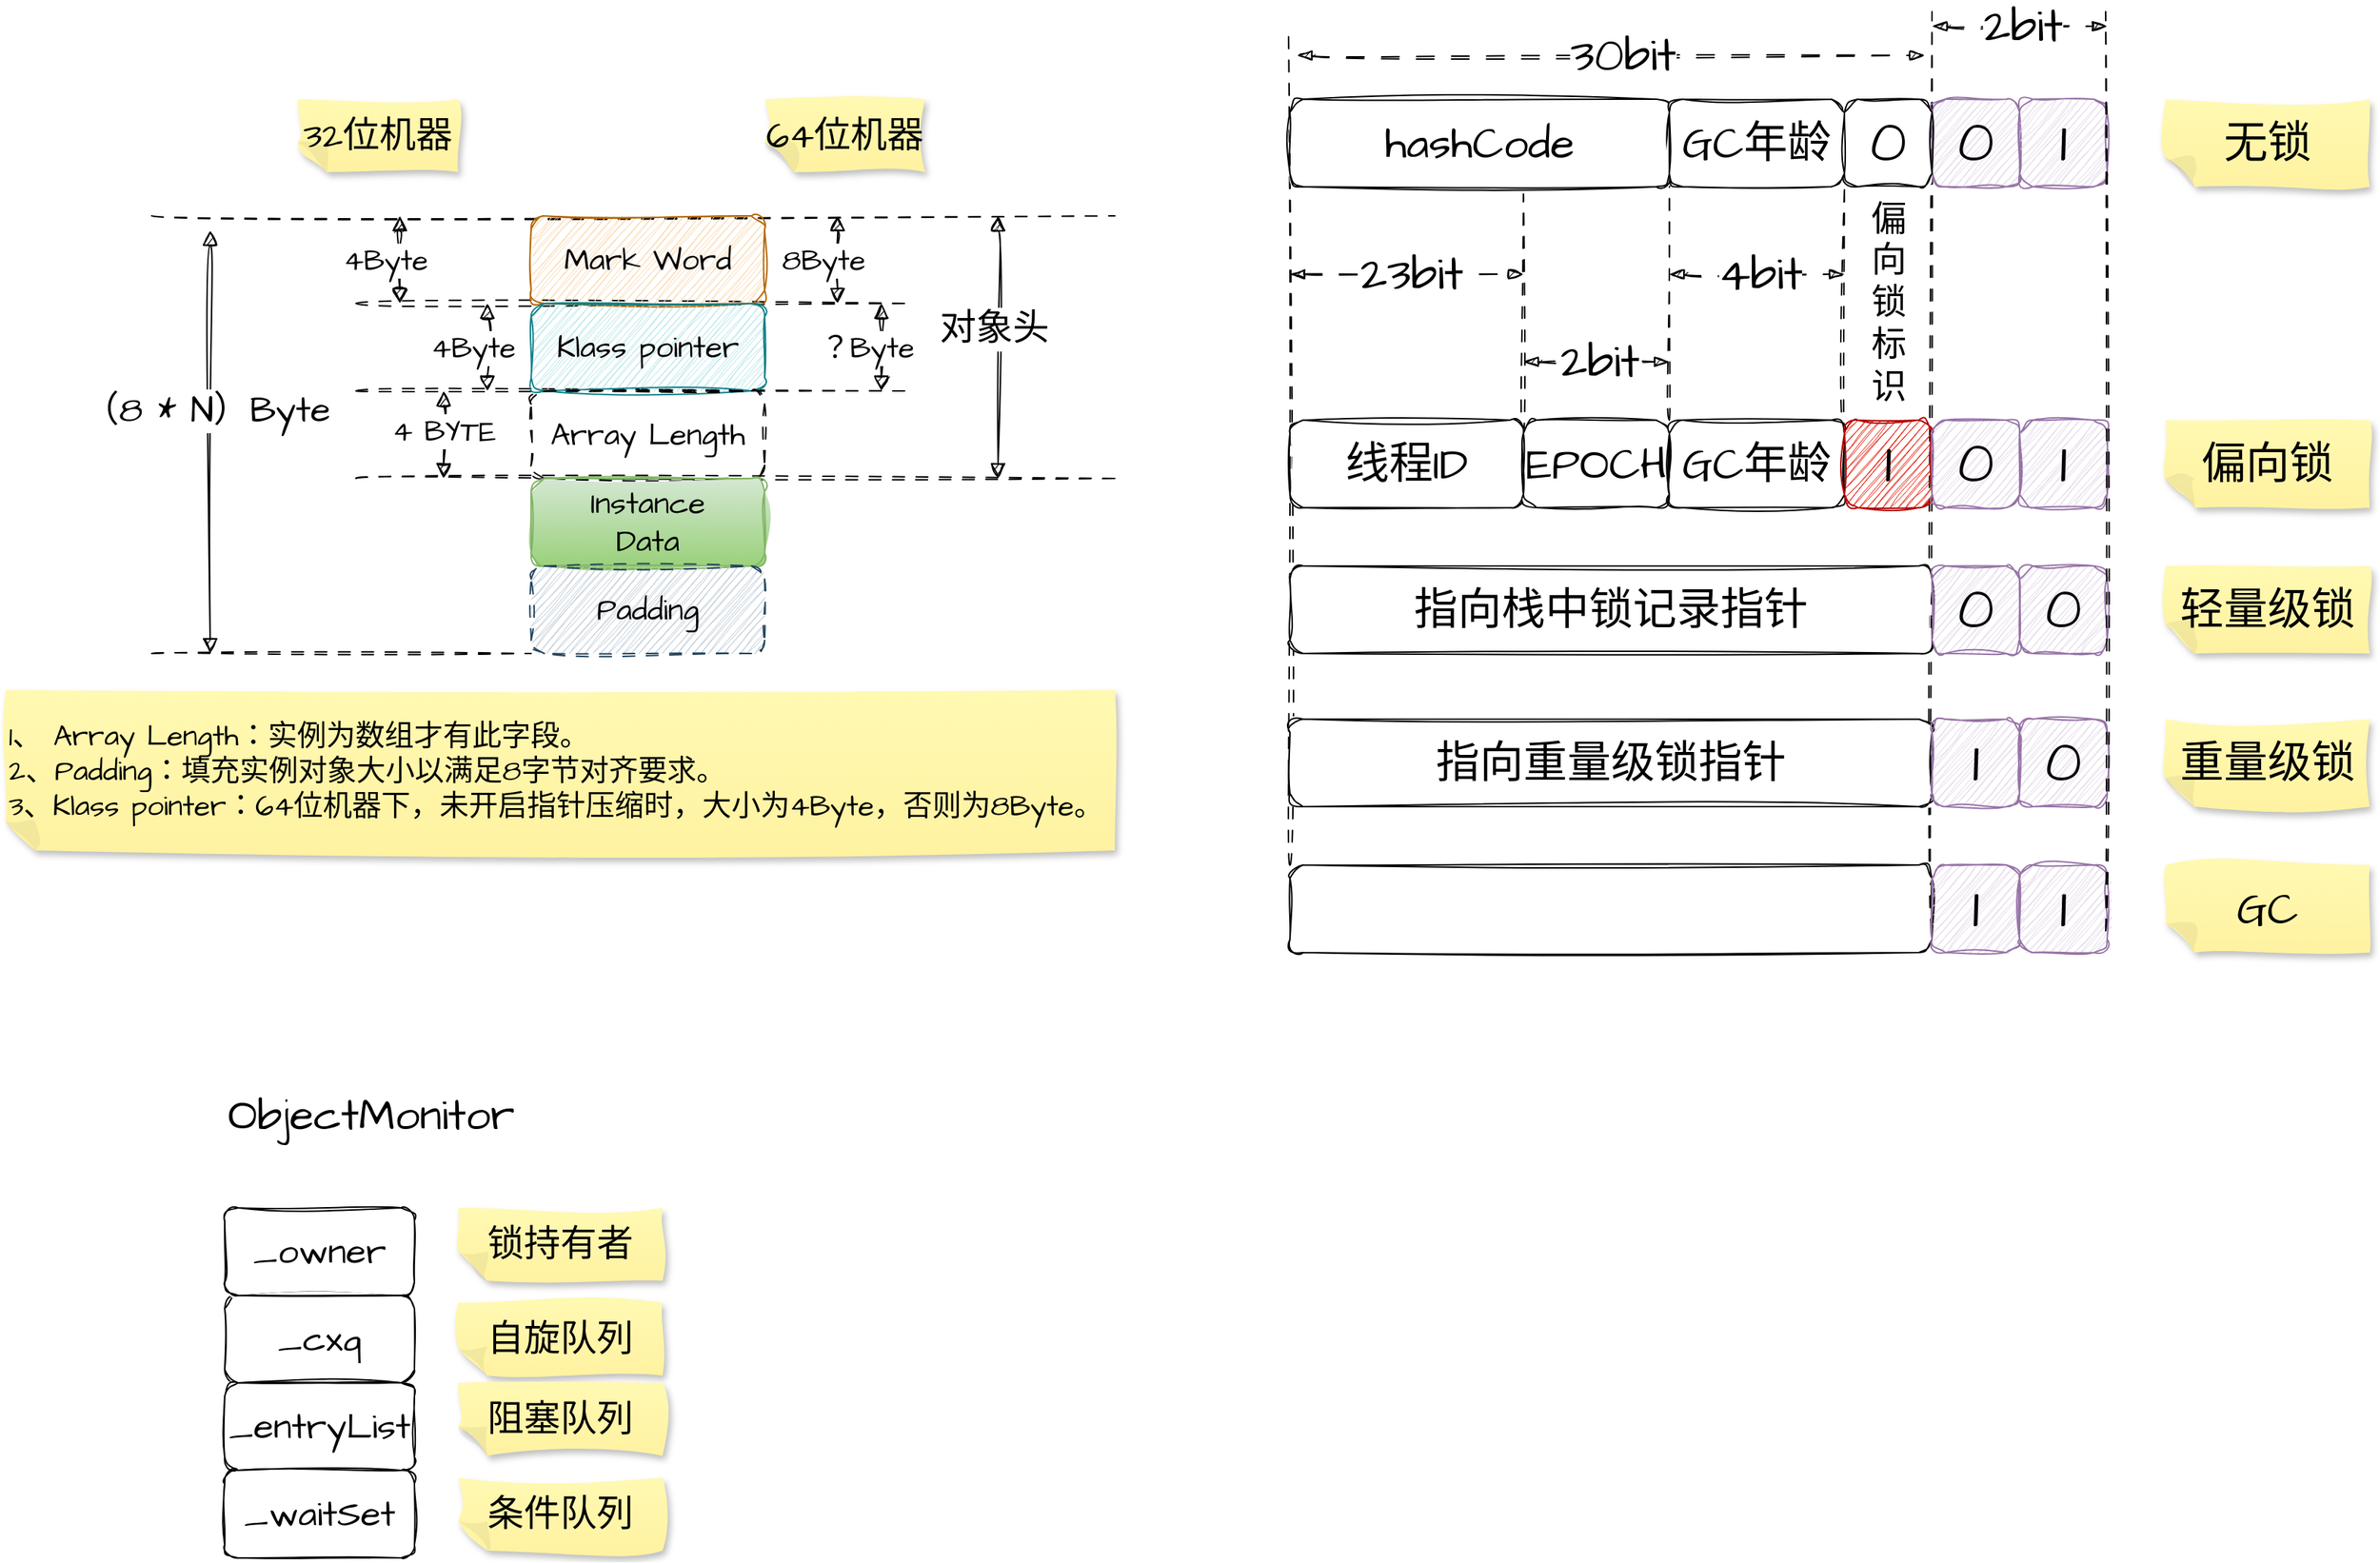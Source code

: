 <mxfile version="27.0.1" pages="2">
  <diagram id="DWRk5Ioig9nhmBMhW3VK" name="synchronized">
    <mxGraphModel dx="2586" dy="648" grid="1" gridSize="10" guides="1" tooltips="1" connect="1" arrows="1" fold="1" page="1" pageScale="1" pageWidth="827" pageHeight="1169" math="0" shadow="0">
      <root>
        <mxCell id="0" />
        <mxCell id="1" parent="0" />
        <mxCell id="L-Hcd75Az6-klwuQlHuB-6" value="" style="group" vertex="1" connectable="0" parent="1">
          <mxGeometry x="39" y="20" width="741" height="645" as="geometry" />
        </mxCell>
        <mxCell id="I6-CAUU2AUyVwgzxPKkg-29" value="" style="edgeStyle=none;orthogonalLoop=1;jettySize=auto;html=1;rounded=0;sketch=1;hachureGap=4;jiggle=2;curveFitting=1;fontFamily=Architects Daughter;fontSource=https%3A%2F%2Ffonts.googleapis.com%2Fcss%3Ffamily%3DArchitects%2BDaughter;fontSize=12;startSize=8;endSize=8;curved=1;endArrow=none;startFill=0;dashed=1;dashPattern=8 8;exitX=1;exitY=0;exitDx=0;exitDy=0;" edge="1" parent="L-Hcd75Az6-klwuQlHuB-6" source="I6-CAUU2AUyVwgzxPKkg-8">
          <mxGeometry width="120" relative="1" as="geometry">
            <mxPoint x="261" y="260" as="sourcePoint" />
            <mxPoint x="261" y="110" as="targetPoint" />
            <Array as="points" />
          </mxGeometry>
        </mxCell>
        <mxCell id="I6-CAUU2AUyVwgzxPKkg-30" value="" style="edgeStyle=none;orthogonalLoop=1;jettySize=auto;html=1;rounded=0;sketch=1;hachureGap=4;jiggle=2;curveFitting=1;fontFamily=Architects Daughter;fontSource=https%3A%2F%2Ffonts.googleapis.com%2Fcss%3Ffamily%3DArchitects%2BDaughter;fontSize=12;startSize=8;endSize=8;curved=1;endArrow=none;startFill=0;dashed=1;dashPattern=8 8;exitX=0;exitY=0;exitDx=0;exitDy=0;" edge="1" parent="L-Hcd75Az6-klwuQlHuB-6" source="I6-CAUU2AUyVwgzxPKkg-54">
          <mxGeometry width="120" relative="1" as="geometry">
            <mxPoint y="680" as="sourcePoint" />
            <mxPoint y="10" as="targetPoint" />
            <Array as="points" />
          </mxGeometry>
        </mxCell>
        <mxCell id="I6-CAUU2AUyVwgzxPKkg-31" value="" style="edgeStyle=none;orthogonalLoop=1;jettySize=auto;html=1;rounded=0;sketch=1;hachureGap=4;jiggle=2;curveFitting=1;fontFamily=Architects Daughter;fontSource=https%3A%2F%2Ffonts.googleapis.com%2Fcss%3Ffamily%3DArchitects%2BDaughter;fontSize=12;startSize=8;endSize=8;curved=1;endArrow=none;startFill=0;dashed=1;dashPattern=8 8;exitX=1;exitY=0;exitDx=0;exitDy=0;" edge="1" parent="L-Hcd75Az6-klwuQlHuB-6">
          <mxGeometry width="120" relative="1" as="geometry">
            <mxPoint x="161" y="290" as="sourcePoint" />
            <mxPoint x="161" y="120" as="targetPoint" />
            <Array as="points" />
          </mxGeometry>
        </mxCell>
        <mxCell id="I6-CAUU2AUyVwgzxPKkg-32" value="" style="edgeStyle=none;orthogonalLoop=1;jettySize=auto;html=1;rounded=0;sketch=1;hachureGap=4;jiggle=2;curveFitting=1;fontFamily=Architects Daughter;fontSource=https%3A%2F%2Ffonts.googleapis.com%2Fcss%3Ffamily%3DArchitects%2BDaughter;fontSize=12;startSize=8;endSize=8;curved=1;endArrow=none;startFill=0;dashed=1;dashPattern=8 8;exitX=1;exitY=0;exitDx=0;exitDy=0;" edge="1" parent="L-Hcd75Az6-klwuQlHuB-6">
          <mxGeometry width="120" relative="1" as="geometry">
            <mxPoint x="381" y="290" as="sourcePoint" />
            <mxPoint x="381" y="120" as="targetPoint" />
            <Array as="points" />
          </mxGeometry>
        </mxCell>
        <mxCell id="I6-CAUU2AUyVwgzxPKkg-33" value="" style="edgeStyle=none;orthogonalLoop=1;jettySize=auto;html=1;rounded=0;sketch=1;hachureGap=4;jiggle=2;curveFitting=1;fontFamily=Architects Daughter;fontSource=https%3A%2F%2Ffonts.googleapis.com%2Fcss%3Ffamily%3DArchitects%2BDaughter;fontSize=12;startSize=8;endSize=8;curved=1;endArrow=none;startFill=0;dashed=1;dashPattern=8 8;" edge="1" parent="L-Hcd75Az6-klwuQlHuB-6">
          <mxGeometry width="120" relative="1" as="geometry">
            <mxPoint x="441" y="630" as="sourcePoint" />
            <mxPoint x="441" as="targetPoint" />
            <Array as="points" />
          </mxGeometry>
        </mxCell>
        <mxCell id="I6-CAUU2AUyVwgzxPKkg-35" value="" style="edgeStyle=none;orthogonalLoop=1;jettySize=auto;html=1;rounded=0;sketch=1;hachureGap=4;jiggle=2;curveFitting=1;fontFamily=Architects Daughter;fontSource=https%3A%2F%2Ffonts.googleapis.com%2Fcss%3Ffamily%3DArchitects%2BDaughter;fontSize=12;startSize=8;endSize=8;curved=1;startArrow=blockThin;startFill=1;endArrow=blockThin;endFill=1;dashed=1;dashPattern=12 12;" edge="1" parent="L-Hcd75Az6-klwuQlHuB-6">
          <mxGeometry width="120" relative="1" as="geometry">
            <mxPoint x="1" y="180" as="sourcePoint" />
            <mxPoint x="161" y="180" as="targetPoint" />
            <Array as="points" />
          </mxGeometry>
        </mxCell>
        <mxCell id="I6-CAUU2AUyVwgzxPKkg-37" value="&lt;font style=&quot;font-size: 32px;&quot;&gt;23bit&lt;/font&gt;" style="edgeLabel;html=1;align=center;verticalAlign=middle;resizable=0;points=[];fontSize=12;sketch=1;hachureGap=4;jiggle=2;curveFitting=1;fontFamily=Architects Daughter;fontSource=https%3A%2F%2Ffonts.googleapis.com%2Fcss%3Ffamily%3DArchitects%2BDaughter;container=0;" vertex="1" connectable="0" parent="I6-CAUU2AUyVwgzxPKkg-35">
          <mxGeometry x="0.037" y="-1" relative="1" as="geometry">
            <mxPoint as="offset" />
          </mxGeometry>
        </mxCell>
        <mxCell id="I6-CAUU2AUyVwgzxPKkg-38" value="" style="edgeStyle=none;orthogonalLoop=1;jettySize=auto;html=1;rounded=0;sketch=1;hachureGap=4;jiggle=2;curveFitting=1;fontFamily=Architects Daughter;fontSource=https%3A%2F%2Ffonts.googleapis.com%2Fcss%3Ffamily%3DArchitects%2BDaughter;fontSize=12;startSize=8;endSize=8;curved=1;startArrow=blockThin;startFill=1;endArrow=blockThin;endFill=1;dashed=1;dashPattern=12 12;" edge="1" parent="L-Hcd75Az6-klwuQlHuB-6">
          <mxGeometry width="120" relative="1" as="geometry">
            <mxPoint x="261" y="180" as="sourcePoint" />
            <mxPoint x="381" y="180" as="targetPoint" />
            <Array as="points" />
          </mxGeometry>
        </mxCell>
        <mxCell id="I6-CAUU2AUyVwgzxPKkg-39" value="&lt;font style=&quot;font-size: 32px;&quot;&gt;4bit&lt;/font&gt;" style="edgeLabel;html=1;align=center;verticalAlign=middle;resizable=0;points=[];fontSize=12;sketch=1;hachureGap=4;jiggle=2;curveFitting=1;fontFamily=Architects Daughter;fontSource=https%3A%2F%2Ffonts.googleapis.com%2Fcss%3Ffamily%3DArchitects%2BDaughter;container=0;" vertex="1" connectable="0" parent="I6-CAUU2AUyVwgzxPKkg-38">
          <mxGeometry x="0.037" y="-1" relative="1" as="geometry">
            <mxPoint as="offset" />
          </mxGeometry>
        </mxCell>
        <mxCell id="I6-CAUU2AUyVwgzxPKkg-40" value="" style="edgeStyle=none;orthogonalLoop=1;jettySize=auto;html=1;rounded=0;sketch=1;hachureGap=4;jiggle=2;curveFitting=1;fontFamily=Architects Daughter;fontSource=https%3A%2F%2Ffonts.googleapis.com%2Fcss%3Ffamily%3DArchitects%2BDaughter;fontSize=12;startSize=8;endSize=8;curved=1;startArrow=blockThin;startFill=1;endArrow=blockThin;endFill=1;dashed=1;dashPattern=12 12;" edge="1" parent="L-Hcd75Az6-klwuQlHuB-6">
          <mxGeometry width="120" relative="1" as="geometry">
            <mxPoint x="161" y="240" as="sourcePoint" />
            <mxPoint x="261" y="240" as="targetPoint" />
            <Array as="points" />
          </mxGeometry>
        </mxCell>
        <mxCell id="I6-CAUU2AUyVwgzxPKkg-41" value="&lt;font style=&quot;font-size: 32px;&quot;&gt;2bit&lt;/font&gt;" style="edgeLabel;html=1;align=center;verticalAlign=middle;resizable=0;points=[];fontSize=12;sketch=1;hachureGap=4;jiggle=2;curveFitting=1;fontFamily=Architects Daughter;fontSource=https%3A%2F%2Ffonts.googleapis.com%2Fcss%3Ffamily%3DArchitects%2BDaughter;container=0;" vertex="1" connectable="0" parent="I6-CAUU2AUyVwgzxPKkg-40">
          <mxGeometry x="0.037" y="-1" relative="1" as="geometry">
            <mxPoint as="offset" />
          </mxGeometry>
        </mxCell>
        <mxCell id="I6-CAUU2AUyVwgzxPKkg-42" value="偏&lt;div&gt;向&lt;/div&gt;&lt;div&gt;锁&lt;/div&gt;&lt;div&gt;标&lt;/div&gt;&lt;div&gt;识&lt;/div&gt;" style="text;html=1;align=center;verticalAlign=middle;resizable=0;points=[];autosize=1;strokeColor=none;fillColor=none;fontSize=24;fontFamily=Architects Daughter;fontSource=https%3A%2F%2Ffonts.googleapis.com%2Fcss%3Ffamily%3DArchitects%2BDaughter;container=0;" vertex="1" parent="L-Hcd75Az6-klwuQlHuB-6">
          <mxGeometry x="386" y="120" width="50" height="160" as="geometry" />
        </mxCell>
        <mxCell id="I6-CAUU2AUyVwgzxPKkg-43" value="" style="edgeStyle=none;orthogonalLoop=1;jettySize=auto;html=1;rounded=0;sketch=1;hachureGap=4;jiggle=2;curveFitting=1;fontFamily=Architects Daughter;fontSource=https%3A%2F%2Ffonts.googleapis.com%2Fcss%3Ffamily%3DArchitects%2BDaughter;fontSize=12;startSize=8;endSize=8;curved=1;startArrow=blockThin;startFill=1;endArrow=blockThin;endFill=1;dashed=1;dashPattern=12 12;" edge="1" parent="L-Hcd75Az6-klwuQlHuB-6">
          <mxGeometry width="120" relative="1" as="geometry">
            <mxPoint x="6" y="30" as="sourcePoint" />
            <mxPoint x="436" y="30" as="targetPoint" />
            <Array as="points" />
          </mxGeometry>
        </mxCell>
        <mxCell id="I6-CAUU2AUyVwgzxPKkg-44" value="&lt;font style=&quot;font-size: 32px;&quot;&gt;30bit&lt;/font&gt;" style="edgeLabel;html=1;align=center;verticalAlign=middle;resizable=0;points=[];fontSize=12;sketch=1;hachureGap=4;jiggle=2;curveFitting=1;fontFamily=Architects Daughter;fontSource=https%3A%2F%2Ffonts.googleapis.com%2Fcss%3Ffamily%3DArchitects%2BDaughter;container=0;" vertex="1" connectable="0" parent="I6-CAUU2AUyVwgzxPKkg-43">
          <mxGeometry x="0.037" y="-1" relative="1" as="geometry">
            <mxPoint as="offset" />
          </mxGeometry>
        </mxCell>
        <mxCell id="I6-CAUU2AUyVwgzxPKkg-46" value="无锁" style="shape=note;whiteSpace=wrap;html=1;backgroundOutline=1;fontColor=#000000;darkOpacity=0.05;fillColor=#FFF9B2;strokeColor=none;fillStyle=solid;direction=west;gradientDirection=north;gradientColor=#FFF2A1;shadow=1;size=20;pointerEvents=1;sketch=1;hachureGap=4;jiggle=2;curveFitting=1;fontFamily=Architects Daughter;fontSource=https%3A%2F%2Ffonts.googleapis.com%2Fcss%3Ffamily%3DArchitects%2BDaughter;fontSize=30;container=0;" vertex="1" parent="L-Hcd75Az6-klwuQlHuB-6">
          <mxGeometry x="601" y="60" width="140" height="60" as="geometry" />
        </mxCell>
        <mxCell id="I6-CAUU2AUyVwgzxPKkg-47" value="偏向锁" style="shape=note;whiteSpace=wrap;html=1;backgroundOutline=1;fontColor=#000000;darkOpacity=0.05;fillColor=#FFF9B2;strokeColor=none;fillStyle=solid;direction=west;gradientDirection=north;gradientColor=#FFF2A1;shadow=1;size=20;pointerEvents=1;sketch=1;hachureGap=4;jiggle=2;curveFitting=1;fontFamily=Architects Daughter;fontSource=https%3A%2F%2Ffonts.googleapis.com%2Fcss%3Ffamily%3DArchitects%2BDaughter;fontSize=30;container=0;" vertex="1" parent="L-Hcd75Az6-klwuQlHuB-6">
          <mxGeometry x="601" y="280" width="140" height="60" as="geometry" />
        </mxCell>
        <mxCell id="I6-CAUU2AUyVwgzxPKkg-48" value="轻量级锁" style="shape=note;whiteSpace=wrap;html=1;backgroundOutline=1;fontColor=#000000;darkOpacity=0.05;fillColor=#FFF9B2;strokeColor=none;fillStyle=solid;direction=west;gradientDirection=north;gradientColor=#FFF2A1;shadow=1;size=20;pointerEvents=1;sketch=1;hachureGap=4;jiggle=2;curveFitting=1;fontFamily=Architects Daughter;fontSource=https%3A%2F%2Ffonts.googleapis.com%2Fcss%3Ffamily%3DArchitects%2BDaughter;fontSize=30;container=0;" vertex="1" parent="L-Hcd75Az6-klwuQlHuB-6">
          <mxGeometry x="601" y="380" width="140" height="60" as="geometry" />
        </mxCell>
        <mxCell id="I6-CAUU2AUyVwgzxPKkg-49" value="重量级锁" style="shape=note;whiteSpace=wrap;html=1;backgroundOutline=1;fontColor=#000000;darkOpacity=0.05;fillColor=#FFF9B2;strokeColor=none;fillStyle=solid;direction=west;gradientDirection=north;gradientColor=#FFF2A1;shadow=1;size=20;pointerEvents=1;sketch=1;hachureGap=4;jiggle=2;curveFitting=1;fontFamily=Architects Daughter;fontSource=https%3A%2F%2Ffonts.googleapis.com%2Fcss%3Ffamily%3DArchitects%2BDaughter;fontSize=30;container=0;" vertex="1" parent="L-Hcd75Az6-klwuQlHuB-6">
          <mxGeometry x="601" y="485" width="140" height="60" as="geometry" />
        </mxCell>
        <mxCell id="I6-CAUU2AUyVwgzxPKkg-55" value="GC" style="shape=note;whiteSpace=wrap;html=1;backgroundOutline=1;fontColor=#000000;darkOpacity=0.05;fillColor=#FFF9B2;strokeColor=none;fillStyle=solid;direction=west;gradientDirection=north;gradientColor=#FFF2A1;shadow=1;size=20;pointerEvents=1;sketch=1;hachureGap=4;jiggle=2;curveFitting=1;fontFamily=Architects Daughter;fontSource=https%3A%2F%2Ffonts.googleapis.com%2Fcss%3Ffamily%3DArchitects%2BDaughter;fontSize=30;container=0;" vertex="1" parent="L-Hcd75Az6-klwuQlHuB-6">
          <mxGeometry x="601" y="585" width="140" height="60" as="geometry" />
        </mxCell>
        <mxCell id="I6-CAUU2AUyVwgzxPKkg-3" value="hashCode" style="rounded=1;whiteSpace=wrap;html=1;sketch=1;hachureGap=4;jiggle=2;curveFitting=1;fontFamily=Architects Daughter;fontSource=https%3A%2F%2Ffonts.googleapis.com%2Fcss%3Ffamily%3DArchitects%2BDaughter;fontSize=30;container=0;" vertex="1" parent="L-Hcd75Az6-klwuQlHuB-6">
          <mxGeometry x="1" y="60" width="260" height="60" as="geometry" />
        </mxCell>
        <mxCell id="I6-CAUU2AUyVwgzxPKkg-5" value="GC年龄" style="rounded=1;whiteSpace=wrap;html=1;sketch=1;hachureGap=4;jiggle=2;curveFitting=1;fontFamily=Architects Daughter;fontSource=https%3A%2F%2Ffonts.googleapis.com%2Fcss%3Ffamily%3DArchitects%2BDaughter;fontSize=30;container=0;" vertex="1" parent="L-Hcd75Az6-klwuQlHuB-6">
          <mxGeometry x="261" y="60" width="120" height="60" as="geometry" />
        </mxCell>
        <mxCell id="I6-CAUU2AUyVwgzxPKkg-1" value="0" style="rounded=1;whiteSpace=wrap;html=1;sketch=1;hachureGap=4;jiggle=2;curveFitting=1;fontFamily=Architects Daughter;fontSource=https%3A%2F%2Ffonts.googleapis.com%2Fcss%3Ffamily%3DArchitects%2BDaughter;fontSize=40;fillColor=#e1d5e7;strokeColor=#9673a6;container=0;" vertex="1" parent="L-Hcd75Az6-klwuQlHuB-6">
          <mxGeometry x="441" y="60" width="60" height="60" as="geometry" />
        </mxCell>
        <mxCell id="I6-CAUU2AUyVwgzxPKkg-2" value="1" style="rounded=1;whiteSpace=wrap;html=1;sketch=1;hachureGap=4;jiggle=2;curveFitting=1;fontFamily=Architects Daughter;fontSource=https%3A%2F%2Ffonts.googleapis.com%2Fcss%3Ffamily%3DArchitects%2BDaughter;fontSize=40;fillColor=#e1d5e7;strokeColor=#9673a6;container=0;" vertex="1" parent="L-Hcd75Az6-klwuQlHuB-6">
          <mxGeometry x="501" y="60" width="60" height="60" as="geometry" />
        </mxCell>
        <mxCell id="I6-CAUU2AUyVwgzxPKkg-6" value="0" style="rounded=1;whiteSpace=wrap;html=1;sketch=1;hachureGap=4;jiggle=2;curveFitting=1;fontFamily=Architects Daughter;fontSource=https%3A%2F%2Ffonts.googleapis.com%2Fcss%3Ffamily%3DArchitects%2BDaughter;fontSize=40;container=0;" vertex="1" parent="L-Hcd75Az6-klwuQlHuB-6">
          <mxGeometry x="381" y="60" width="60" height="60" as="geometry" />
        </mxCell>
        <mxCell id="I6-CAUU2AUyVwgzxPKkg-7" value="线程ID" style="rounded=1;whiteSpace=wrap;html=1;sketch=1;hachureGap=4;jiggle=2;curveFitting=1;fontFamily=Architects Daughter;fontSource=https%3A%2F%2Ffonts.googleapis.com%2Fcss%3Ffamily%3DArchitects%2BDaughter;fontSize=30;container=0;" vertex="1" parent="L-Hcd75Az6-klwuQlHuB-6">
          <mxGeometry x="1" y="280" width="160" height="60" as="geometry" />
        </mxCell>
        <mxCell id="I6-CAUU2AUyVwgzxPKkg-8" value="EPOCH" style="rounded=1;whiteSpace=wrap;html=1;sketch=1;hachureGap=4;jiggle=2;curveFitting=1;fontFamily=Architects Daughter;fontSource=https%3A%2F%2Ffonts.googleapis.com%2Fcss%3Ffamily%3DArchitects%2BDaughter;fontSize=30;container=0;" vertex="1" parent="L-Hcd75Az6-klwuQlHuB-6">
          <mxGeometry x="161" y="280" width="100" height="60" as="geometry" />
        </mxCell>
        <mxCell id="I6-CAUU2AUyVwgzxPKkg-11" value="GC年龄" style="rounded=1;whiteSpace=wrap;html=1;sketch=1;hachureGap=4;jiggle=2;curveFitting=1;fontFamily=Architects Daughter;fontSource=https%3A%2F%2Ffonts.googleapis.com%2Fcss%3Ffamily%3DArchitects%2BDaughter;fontSize=30;container=0;" vertex="1" parent="L-Hcd75Az6-klwuQlHuB-6">
          <mxGeometry x="261" y="280" width="120" height="60" as="geometry" />
        </mxCell>
        <mxCell id="I6-CAUU2AUyVwgzxPKkg-14" value="1" style="rounded=1;whiteSpace=wrap;html=1;sketch=1;hachureGap=4;jiggle=2;curveFitting=1;fontFamily=Architects Daughter;fontSource=https%3A%2F%2Ffonts.googleapis.com%2Fcss%3Ffamily%3DArchitects%2BDaughter;fontSize=40;fillColor=#e51400;strokeColor=#B20000;fontColor=#000000;container=0;" vertex="1" parent="L-Hcd75Az6-klwuQlHuB-6">
          <mxGeometry x="381" y="280" width="60" height="60" as="geometry" />
        </mxCell>
        <mxCell id="I6-CAUU2AUyVwgzxPKkg-12" value="0" style="rounded=1;whiteSpace=wrap;html=1;sketch=1;hachureGap=4;jiggle=2;curveFitting=1;fontFamily=Architects Daughter;fontSource=https%3A%2F%2Ffonts.googleapis.com%2Fcss%3Ffamily%3DArchitects%2BDaughter;fontSize=40;fillColor=#e1d5e7;strokeColor=#9673a6;container=0;" vertex="1" parent="L-Hcd75Az6-klwuQlHuB-6">
          <mxGeometry x="441" y="280" width="60" height="60" as="geometry" />
        </mxCell>
        <mxCell id="I6-CAUU2AUyVwgzxPKkg-13" value="1" style="rounded=1;whiteSpace=wrap;html=1;sketch=1;hachureGap=4;jiggle=2;curveFitting=1;fontFamily=Architects Daughter;fontSource=https%3A%2F%2Ffonts.googleapis.com%2Fcss%3Ffamily%3DArchitects%2BDaughter;fontSize=40;fillColor=#e1d5e7;strokeColor=#9673a6;container=0;" vertex="1" parent="L-Hcd75Az6-klwuQlHuB-6">
          <mxGeometry x="501" y="280" width="60" height="60" as="geometry" />
        </mxCell>
        <mxCell id="I6-CAUU2AUyVwgzxPKkg-25" value="指向重量级锁指针" style="rounded=1;whiteSpace=wrap;html=1;sketch=1;hachureGap=4;jiggle=2;curveFitting=1;fontFamily=Architects Daughter;fontSource=https%3A%2F%2Ffonts.googleapis.com%2Fcss%3Ffamily%3DArchitects%2BDaughter;fontSize=30;container=0;" vertex="1" parent="L-Hcd75Az6-klwuQlHuB-6">
          <mxGeometry x="1" y="485" width="440" height="60" as="geometry" />
        </mxCell>
        <mxCell id="I6-CAUU2AUyVwgzxPKkg-22" value="1" style="rounded=1;whiteSpace=wrap;html=1;sketch=1;hachureGap=4;jiggle=2;curveFitting=1;fontFamily=Architects Daughter;fontSource=https%3A%2F%2Ffonts.googleapis.com%2Fcss%3Ffamily%3DArchitects%2BDaughter;fontSize=40;fillColor=#e1d5e7;strokeColor=#9673a6;container=0;" vertex="1" parent="L-Hcd75Az6-klwuQlHuB-6">
          <mxGeometry x="441" y="485" width="60" height="60" as="geometry" />
        </mxCell>
        <mxCell id="I6-CAUU2AUyVwgzxPKkg-23" value="0" style="rounded=1;whiteSpace=wrap;html=1;sketch=1;hachureGap=4;jiggle=2;curveFitting=1;fontFamily=Architects Daughter;fontSource=https%3A%2F%2Ffonts.googleapis.com%2Fcss%3Ffamily%3DArchitects%2BDaughter;fontSize=40;fillColor=#e1d5e7;strokeColor=#9673a6;container=0;" vertex="1" parent="L-Hcd75Az6-klwuQlHuB-6">
          <mxGeometry x="501" y="485" width="60" height="60" as="geometry" />
        </mxCell>
        <mxCell id="I6-CAUU2AUyVwgzxPKkg-24" value="指向栈中锁记录指针" style="rounded=1;whiteSpace=wrap;html=1;sketch=1;hachureGap=4;jiggle=2;curveFitting=1;fontFamily=Architects Daughter;fontSource=https%3A%2F%2Ffonts.googleapis.com%2Fcss%3Ffamily%3DArchitects%2BDaughter;fontSize=30;container=0;" vertex="1" parent="L-Hcd75Az6-klwuQlHuB-6">
          <mxGeometry x="1" y="380" width="440" height="60" as="geometry" />
        </mxCell>
        <mxCell id="I6-CAUU2AUyVwgzxPKkg-19" value="0" style="rounded=1;whiteSpace=wrap;html=1;sketch=1;hachureGap=4;jiggle=2;curveFitting=1;fontFamily=Architects Daughter;fontSource=https%3A%2F%2Ffonts.googleapis.com%2Fcss%3Ffamily%3DArchitects%2BDaughter;fontSize=40;fillColor=#e1d5e7;strokeColor=#9673a6;container=0;" vertex="1" parent="L-Hcd75Az6-klwuQlHuB-6">
          <mxGeometry x="441" y="380" width="60" height="60" as="geometry" />
        </mxCell>
        <mxCell id="I6-CAUU2AUyVwgzxPKkg-20" value="0" style="rounded=1;whiteSpace=wrap;html=1;sketch=1;hachureGap=4;jiggle=2;curveFitting=1;fontFamily=Architects Daughter;fontSource=https%3A%2F%2Ffonts.googleapis.com%2Fcss%3Ffamily%3DArchitects%2BDaughter;fontSize=40;fillColor=#e1d5e7;strokeColor=#9673a6;container=0;" vertex="1" parent="L-Hcd75Az6-klwuQlHuB-6">
          <mxGeometry x="501" y="380" width="60" height="60" as="geometry" />
        </mxCell>
        <mxCell id="I6-CAUU2AUyVwgzxPKkg-54" value="" style="rounded=1;whiteSpace=wrap;html=1;sketch=1;hachureGap=4;jiggle=2;curveFitting=1;fontFamily=Architects Daughter;fontSource=https%3A%2F%2Ffonts.googleapis.com%2Fcss%3Ffamily%3DArchitects%2BDaughter;fontSize=30;container=0;" vertex="1" parent="L-Hcd75Az6-klwuQlHuB-6">
          <mxGeometry x="1" y="585" width="440" height="60" as="geometry" />
        </mxCell>
        <mxCell id="I6-CAUU2AUyVwgzxPKkg-52" value="1" style="rounded=1;whiteSpace=wrap;html=1;sketch=1;hachureGap=4;jiggle=2;curveFitting=1;fontFamily=Architects Daughter;fontSource=https%3A%2F%2Ffonts.googleapis.com%2Fcss%3Ffamily%3DArchitects%2BDaughter;fontSize=40;fillColor=#e1d5e7;strokeColor=#9673a6;container=0;" vertex="1" parent="L-Hcd75Az6-klwuQlHuB-6">
          <mxGeometry x="441" y="585" width="60" height="60" as="geometry" />
        </mxCell>
        <mxCell id="I6-CAUU2AUyVwgzxPKkg-53" value="1" style="rounded=1;whiteSpace=wrap;html=1;sketch=1;hachureGap=4;jiggle=2;curveFitting=1;fontFamily=Architects Daughter;fontSource=https%3A%2F%2Ffonts.googleapis.com%2Fcss%3Ffamily%3DArchitects%2BDaughter;fontSize=40;fillColor=#e1d5e7;strokeColor=#9673a6;container=0;" vertex="1" parent="L-Hcd75Az6-klwuQlHuB-6">
          <mxGeometry x="501" y="585" width="60" height="60" as="geometry" />
        </mxCell>
        <mxCell id="L-Hcd75Az6-klwuQlHuB-3" value="" style="edgeStyle=none;orthogonalLoop=1;jettySize=auto;html=1;rounded=0;sketch=1;hachureGap=4;jiggle=2;curveFitting=1;fontFamily=Architects Daughter;fontSource=https%3A%2F%2Ffonts.googleapis.com%2Fcss%3Ffamily%3DArchitects%2BDaughter;fontSize=12;startSize=8;endSize=8;curved=1;endArrow=none;startFill=0;dashed=1;dashPattern=8 8;" edge="1" parent="L-Hcd75Az6-klwuQlHuB-6">
          <mxGeometry width="120" relative="1" as="geometry">
            <mxPoint x="560" y="630" as="sourcePoint" />
            <mxPoint x="560" as="targetPoint" />
            <Array as="points" />
          </mxGeometry>
        </mxCell>
        <mxCell id="L-Hcd75Az6-klwuQlHuB-4" value="" style="edgeStyle=none;orthogonalLoop=1;jettySize=auto;html=1;rounded=0;sketch=1;hachureGap=4;jiggle=2;curveFitting=1;fontFamily=Architects Daughter;fontSource=https%3A%2F%2Ffonts.googleapis.com%2Fcss%3Ffamily%3DArchitects%2BDaughter;fontSize=12;startSize=8;endSize=8;curved=1;startArrow=blockThin;startFill=1;endArrow=blockThin;endFill=1;dashed=1;dashPattern=12 12;" edge="1" parent="L-Hcd75Az6-klwuQlHuB-6">
          <mxGeometry width="120" relative="1" as="geometry">
            <mxPoint x="441" y="10" as="sourcePoint" />
            <mxPoint x="561" y="10" as="targetPoint" />
            <Array as="points" />
          </mxGeometry>
        </mxCell>
        <mxCell id="L-Hcd75Az6-klwuQlHuB-5" value="&lt;font style=&quot;font-size: 32px;&quot;&gt;2bit&lt;/font&gt;" style="edgeLabel;html=1;align=center;verticalAlign=middle;resizable=0;points=[];fontSize=12;sketch=1;hachureGap=4;jiggle=2;curveFitting=1;fontFamily=Architects Daughter;fontSource=https%3A%2F%2Ffonts.googleapis.com%2Fcss%3Ffamily%3DArchitects%2BDaughter;container=0;" vertex="1" connectable="0" parent="L-Hcd75Az6-klwuQlHuB-4">
          <mxGeometry x="0.037" y="-1" relative="1" as="geometry">
            <mxPoint as="offset" />
          </mxGeometry>
        </mxCell>
        <mxCell id="L-Hcd75Az6-klwuQlHuB-43" value="" style="group" vertex="1" connectable="0" parent="1">
          <mxGeometry x="-840" y="80" width="760" height="515" as="geometry" />
        </mxCell>
        <mxCell id="L-Hcd75Az6-klwuQlHuB-30" value="32位机器" style="shape=note;whiteSpace=wrap;html=1;backgroundOutline=1;fontColor=#000000;darkOpacity=0.05;fillColor=#FFF9B2;strokeColor=none;fillStyle=solid;direction=west;gradientDirection=north;gradientColor=#FFF2A1;shadow=1;size=20;pointerEvents=1;sketch=1;hachureGap=4;jiggle=2;curveFitting=1;fontFamily=Architects Daughter;fontSource=https%3A%2F%2Ffonts.googleapis.com%2Fcss%3Ffamily%3DArchitects%2BDaughter;fontSize=25;" vertex="1" parent="L-Hcd75Az6-klwuQlHuB-43">
          <mxGeometry x="200" width="110" height="50" as="geometry" />
        </mxCell>
        <mxCell id="L-Hcd75Az6-klwuQlHuB-31" value="64位机器" style="shape=note;whiteSpace=wrap;html=1;backgroundOutline=1;fontColor=#000000;darkOpacity=0.05;fillColor=#FFF9B2;strokeColor=none;fillStyle=solid;direction=west;gradientDirection=north;gradientColor=#FFF2A1;shadow=1;size=20;pointerEvents=1;sketch=1;hachureGap=4;jiggle=2;curveFitting=1;fontFamily=Architects Daughter;fontSource=https%3A%2F%2Ffonts.googleapis.com%2Fcss%3Ffamily%3DArchitects%2BDaughter;fontSize=25;" vertex="1" parent="L-Hcd75Az6-klwuQlHuB-43">
          <mxGeometry x="520" width="110" height="50" as="geometry" />
        </mxCell>
        <mxCell id="L-Hcd75Az6-klwuQlHuB-36" value="1、 Array Length：实例为数组才有此&lt;span style=&quot;background-color: transparent; color: light-dark(rgb(0, 0, 0), rgb(237, 237, 237));&quot;&gt;字段。&lt;/span&gt;&lt;div&gt;&lt;span style=&quot;background-color: transparent; color: light-dark(rgb(0, 0, 0), rgb(237, 237, 237));&quot;&gt;2、Padding：填充实例对象大小以满足8字节对齐要求。&lt;/span&gt;&lt;/div&gt;&lt;div&gt;&lt;span style=&quot;background-color: transparent; color: light-dark(rgb(0, 0, 0), rgb(237, 237, 237));&quot;&gt;3、Klass pointer：64位机器下，未开启指针压缩时，大小为4Byte，否则为8Byte。&amp;nbsp;&lt;/span&gt;&lt;/div&gt;" style="shape=note;whiteSpace=wrap;html=1;backgroundOutline=1;fontColor=#000000;darkOpacity=0.05;fillColor=#FFF9B2;strokeColor=none;fillStyle=solid;direction=west;gradientDirection=north;gradientColor=#FFF2A1;shadow=1;size=20;pointerEvents=1;sketch=1;hachureGap=4;jiggle=2;curveFitting=1;fontFamily=Architects Daughter;fontSource=https%3A%2F%2Ffonts.googleapis.com%2Fcss%3Ffamily%3DArchitects%2BDaughter;align=left;fontSize=20;" vertex="1" parent="L-Hcd75Az6-klwuQlHuB-43">
          <mxGeometry y="405" width="760" height="110" as="geometry" />
        </mxCell>
        <mxCell id="L-Hcd75Az6-klwuQlHuB-15" value="" style="edgeStyle=none;orthogonalLoop=1;jettySize=auto;html=1;rounded=0;sketch=1;hachureGap=4;jiggle=2;curveFitting=1;fontFamily=Architects Daughter;fontSource=https%3A%2F%2Ffonts.googleapis.com%2Fcss%3Ffamily%3DArchitects%2BDaughter;fontSize=12;startSize=8;endSize=8;curved=1;endArrow=none;startFill=0;dashed=1;dashPattern=8 8;" edge="1" parent="L-Hcd75Az6-klwuQlHuB-43">
          <mxGeometry width="120" relative="1" as="geometry">
            <mxPoint x="100" y="80" as="sourcePoint" />
            <mxPoint x="760" y="80" as="targetPoint" />
            <Array as="points" />
          </mxGeometry>
        </mxCell>
        <mxCell id="L-Hcd75Az6-klwuQlHuB-16" value="" style="edgeStyle=none;orthogonalLoop=1;jettySize=auto;html=1;rounded=0;sketch=1;hachureGap=4;jiggle=2;curveFitting=1;fontFamily=Architects Daughter;fontSource=https%3A%2F%2Ffonts.googleapis.com%2Fcss%3Ffamily%3DArchitects%2BDaughter;fontSize=12;startSize=8;endSize=8;curved=1;endArrow=none;startFill=0;dashed=1;dashPattern=8 8;" edge="1" parent="L-Hcd75Az6-klwuQlHuB-43">
          <mxGeometry width="120" relative="1" as="geometry">
            <mxPoint x="240" y="140" as="sourcePoint" />
            <mxPoint x="620" y="140" as="targetPoint" />
            <Array as="points" />
          </mxGeometry>
        </mxCell>
        <mxCell id="L-Hcd75Az6-klwuQlHuB-17" value="" style="edgeStyle=none;orthogonalLoop=1;jettySize=auto;html=1;rounded=0;sketch=1;hachureGap=4;jiggle=2;curveFitting=1;fontFamily=Architects Daughter;fontSource=https%3A%2F%2Ffonts.googleapis.com%2Fcss%3Ffamily%3DArchitects%2BDaughter;fontSize=12;startSize=8;endSize=8;curved=1;endArrow=none;startFill=0;dashed=1;dashPattern=8 8;" edge="1" parent="L-Hcd75Az6-klwuQlHuB-43">
          <mxGeometry width="120" relative="1" as="geometry">
            <mxPoint x="240" y="200" as="sourcePoint" />
            <mxPoint x="620" y="200" as="targetPoint" />
            <Array as="points" />
          </mxGeometry>
        </mxCell>
        <mxCell id="L-Hcd75Az6-klwuQlHuB-18" value="" style="edgeStyle=none;orthogonalLoop=1;jettySize=auto;html=1;rounded=0;sketch=1;hachureGap=4;jiggle=2;curveFitting=1;fontFamily=Architects Daughter;fontSource=https%3A%2F%2Ffonts.googleapis.com%2Fcss%3Ffamily%3DArchitects%2BDaughter;fontSize=12;startSize=8;endSize=8;curved=1;endArrow=none;startFill=0;dashed=1;dashPattern=8 8;" edge="1" parent="L-Hcd75Az6-klwuQlHuB-43">
          <mxGeometry width="120" relative="1" as="geometry">
            <mxPoint x="240" y="260" as="sourcePoint" />
            <mxPoint x="760" y="260" as="targetPoint" />
            <Array as="points" />
          </mxGeometry>
        </mxCell>
        <mxCell id="L-Hcd75Az6-klwuQlHuB-19" value="" style="edgeStyle=none;orthogonalLoop=1;jettySize=auto;html=1;rounded=0;sketch=1;hachureGap=4;jiggle=2;curveFitting=1;fontFamily=Architects Daughter;fontSource=https%3A%2F%2Ffonts.googleapis.com%2Fcss%3Ffamily%3DArchitects%2BDaughter;fontSize=12;startSize=8;endSize=8;curved=1;endArrow=none;startFill=0;dashed=1;dashPattern=8 8;" edge="1" parent="L-Hcd75Az6-klwuQlHuB-43">
          <mxGeometry width="120" relative="1" as="geometry">
            <mxPoint x="100" y="380" as="sourcePoint" />
            <mxPoint x="360" y="380" as="targetPoint" />
            <Array as="points" />
          </mxGeometry>
        </mxCell>
        <mxCell id="L-Hcd75Az6-klwuQlHuB-20" value="" style="edgeStyle=none;orthogonalLoop=1;jettySize=auto;html=1;rounded=0;sketch=1;hachureGap=4;jiggle=2;curveFitting=1;fontFamily=Architects Daughter;fontSource=https%3A%2F%2Ffonts.googleapis.com%2Fcss%3Ffamily%3DArchitects%2BDaughter;fontSize=12;startSize=8;endSize=8;curved=1;startArrow=block;startFill=1;endArrow=block;endFill=1;" edge="1" parent="L-Hcd75Az6-klwuQlHuB-43">
          <mxGeometry width="120" relative="1" as="geometry">
            <mxPoint x="140" y="90" as="sourcePoint" />
            <mxPoint x="140" y="380" as="targetPoint" />
            <Array as="points" />
          </mxGeometry>
        </mxCell>
        <mxCell id="L-Hcd75Az6-klwuQlHuB-21" value="&lt;font style=&quot;font-size: 25px;&quot;&gt;（8 * N）Byte&lt;/font&gt;" style="edgeLabel;html=1;align=center;verticalAlign=middle;resizable=0;points=[];fontSize=12;sketch=1;hachureGap=4;jiggle=2;curveFitting=1;fontFamily=Architects Daughter;fontSource=https%3A%2F%2Ffonts.googleapis.com%2Fcss%3Ffamily%3DArchitects%2BDaughter;" vertex="1" connectable="0" parent="L-Hcd75Az6-klwuQlHuB-20">
          <mxGeometry x="-0.152" y="-3" relative="1" as="geometry">
            <mxPoint as="offset" />
          </mxGeometry>
        </mxCell>
        <mxCell id="L-Hcd75Az6-klwuQlHuB-22" value="" style="edgeStyle=none;orthogonalLoop=1;jettySize=auto;html=1;rounded=0;sketch=1;hachureGap=4;jiggle=2;curveFitting=1;fontFamily=Architects Daughter;fontSource=https%3A%2F%2Ffonts.googleapis.com%2Fcss%3Ffamily%3DArchitects%2BDaughter;fontSize=12;startSize=8;endSize=8;curved=1;startArrow=block;startFill=1;endArrow=block;endFill=1;" edge="1" parent="L-Hcd75Az6-klwuQlHuB-43">
          <mxGeometry width="120" relative="1" as="geometry">
            <mxPoint x="300" y="200" as="sourcePoint" />
            <mxPoint x="300" y="260" as="targetPoint" />
            <Array as="points" />
          </mxGeometry>
        </mxCell>
        <mxCell id="L-Hcd75Az6-klwuQlHuB-23" value="4 BYTE" style="edgeLabel;html=1;align=center;verticalAlign=middle;resizable=0;points=[];fontSize=20;sketch=1;hachureGap=4;jiggle=2;curveFitting=1;fontFamily=Architects Daughter;fontSource=https%3A%2F%2Ffonts.googleapis.com%2Fcss%3Ffamily%3DArchitects%2BDaughter;" vertex="1" connectable="0" parent="L-Hcd75Az6-klwuQlHuB-22">
          <mxGeometry x="-0.1" relative="1" as="geometry">
            <mxPoint as="offset" />
          </mxGeometry>
        </mxCell>
        <mxCell id="L-Hcd75Az6-klwuQlHuB-28" value="" style="edgeStyle=none;orthogonalLoop=1;jettySize=auto;html=1;rounded=0;sketch=1;hachureGap=4;jiggle=2;curveFitting=1;fontFamily=Architects Daughter;fontSource=https%3A%2F%2Ffonts.googleapis.com%2Fcss%3Ffamily%3DArchitects%2BDaughter;fontSize=12;startSize=8;endSize=8;curved=1;startArrow=block;startFill=1;endArrow=block;endFill=1;" edge="1" parent="L-Hcd75Az6-klwuQlHuB-43">
          <mxGeometry width="120" relative="1" as="geometry">
            <mxPoint x="270" y="80" as="sourcePoint" />
            <mxPoint x="270" y="140" as="targetPoint" />
            <Array as="points" />
          </mxGeometry>
        </mxCell>
        <mxCell id="L-Hcd75Az6-klwuQlHuB-29" value="4Byte" style="edgeLabel;html=1;align=center;verticalAlign=middle;resizable=0;points=[];fontSize=20;sketch=1;hachureGap=4;jiggle=2;curveFitting=1;fontFamily=Architects Daughter;fontSource=https%3A%2F%2Ffonts.googleapis.com%2Fcss%3Ffamily%3DArchitects%2BDaughter;" vertex="1" connectable="0" parent="L-Hcd75Az6-klwuQlHuB-28">
          <mxGeometry x="-0.133" y="2" relative="1" as="geometry">
            <mxPoint x="-12" y="4" as="offset" />
          </mxGeometry>
        </mxCell>
        <mxCell id="L-Hcd75Az6-klwuQlHuB-32" value="" style="edgeStyle=none;orthogonalLoop=1;jettySize=auto;html=1;rounded=0;sketch=1;hachureGap=4;jiggle=2;curveFitting=1;fontFamily=Architects Daughter;fontSource=https%3A%2F%2Ffonts.googleapis.com%2Fcss%3Ffamily%3DArchitects%2BDaughter;fontSize=12;startSize=8;endSize=8;curved=1;startArrow=block;startFill=1;endArrow=block;endFill=1;" edge="1" parent="L-Hcd75Az6-klwuQlHuB-43">
          <mxGeometry width="120" relative="1" as="geometry">
            <mxPoint x="570" y="80" as="sourcePoint" />
            <mxPoint x="570" y="140" as="targetPoint" />
            <Array as="points" />
          </mxGeometry>
        </mxCell>
        <mxCell id="L-Hcd75Az6-klwuQlHuB-33" value="8Byte" style="edgeLabel;html=1;align=center;verticalAlign=middle;resizable=0;points=[];fontSize=20;sketch=1;hachureGap=4;jiggle=2;curveFitting=1;fontFamily=Architects Daughter;fontSource=https%3A%2F%2Ffonts.googleapis.com%2Fcss%3Ffamily%3DArchitects%2BDaughter;" vertex="1" connectable="0" parent="L-Hcd75Az6-klwuQlHuB-32">
          <mxGeometry x="-0.133" y="2" relative="1" as="geometry">
            <mxPoint x="-12" y="4" as="offset" />
          </mxGeometry>
        </mxCell>
        <mxCell id="L-Hcd75Az6-klwuQlHuB-34" value="" style="edgeStyle=none;orthogonalLoop=1;jettySize=auto;html=1;rounded=0;sketch=1;hachureGap=4;jiggle=2;curveFitting=1;fontFamily=Architects Daughter;fontSource=https%3A%2F%2Ffonts.googleapis.com%2Fcss%3Ffamily%3DArchitects%2BDaughter;fontSize=12;startSize=8;endSize=8;curved=1;startArrow=block;startFill=1;endArrow=block;endFill=1;" edge="1" parent="L-Hcd75Az6-klwuQlHuB-43">
          <mxGeometry width="120" relative="1" as="geometry">
            <mxPoint x="600" y="140" as="sourcePoint" />
            <mxPoint x="600" y="200" as="targetPoint" />
            <Array as="points" />
          </mxGeometry>
        </mxCell>
        <mxCell id="L-Hcd75Az6-klwuQlHuB-35" value="？Byte" style="edgeLabel;html=1;align=center;verticalAlign=middle;resizable=0;points=[];fontSize=20;sketch=1;hachureGap=4;jiggle=2;curveFitting=1;fontFamily=Architects Daughter;fontSource=https%3A%2F%2Ffonts.googleapis.com%2Fcss%3Ffamily%3DArchitects%2BDaughter;" vertex="1" connectable="0" parent="L-Hcd75Az6-klwuQlHuB-34">
          <mxGeometry x="-0.133" y="2" relative="1" as="geometry">
            <mxPoint x="-12" y="4" as="offset" />
          </mxGeometry>
        </mxCell>
        <mxCell id="L-Hcd75Az6-klwuQlHuB-26" value="" style="edgeStyle=none;orthogonalLoop=1;jettySize=auto;html=1;rounded=0;sketch=1;hachureGap=4;jiggle=2;curveFitting=1;fontFamily=Architects Daughter;fontSource=https%3A%2F%2Ffonts.googleapis.com%2Fcss%3Ffamily%3DArchitects%2BDaughter;fontSize=12;startSize=8;endSize=8;curved=1;startArrow=block;startFill=1;endArrow=block;endFill=1;" edge="1" parent="L-Hcd75Az6-klwuQlHuB-43">
          <mxGeometry width="120" relative="1" as="geometry">
            <mxPoint x="330" y="140" as="sourcePoint" />
            <mxPoint x="330" y="200" as="targetPoint" />
            <Array as="points" />
          </mxGeometry>
        </mxCell>
        <mxCell id="L-Hcd75Az6-klwuQlHuB-27" value="4Byte" style="edgeLabel;html=1;align=center;verticalAlign=middle;resizable=0;points=[];fontSize=20;sketch=1;hachureGap=4;jiggle=2;curveFitting=1;fontFamily=Architects Daughter;fontSource=https%3A%2F%2Ffonts.googleapis.com%2Fcss%3Ffamily%3DArchitects%2BDaughter;" vertex="1" connectable="0" parent="L-Hcd75Az6-klwuQlHuB-26">
          <mxGeometry x="-0.133" y="2" relative="1" as="geometry">
            <mxPoint x="-12" y="4" as="offset" />
          </mxGeometry>
        </mxCell>
        <mxCell id="L-Hcd75Az6-klwuQlHuB-7" value="Mark Word" style="rounded=1;whiteSpace=wrap;html=1;sketch=1;hachureGap=4;jiggle=2;curveFitting=1;fontFamily=Architects Daughter;fontSource=https%3A%2F%2Ffonts.googleapis.com%2Fcss%3Ffamily%3DArchitects%2BDaughter;fontSize=21;fillColor=#fad7ac;strokeColor=#b46504;" vertex="1" parent="L-Hcd75Az6-klwuQlHuB-43">
          <mxGeometry x="360" y="80" width="160" height="60" as="geometry" />
        </mxCell>
        <mxCell id="L-Hcd75Az6-klwuQlHuB-8" value="Klass pointer" style="rounded=1;whiteSpace=wrap;html=1;sketch=1;hachureGap=4;jiggle=2;curveFitting=1;fontFamily=Architects Daughter;fontSource=https%3A%2F%2Ffonts.googleapis.com%2Fcss%3Ffamily%3DArchitects%2BDaughter;fontSize=21;fillColor=#b0e3e6;strokeColor=#0e8088;" vertex="1" parent="L-Hcd75Az6-klwuQlHuB-43">
          <mxGeometry x="360" y="140" width="160" height="60" as="geometry" />
        </mxCell>
        <mxCell id="L-Hcd75Az6-klwuQlHuB-9" value="Array Length" style="rounded=1;whiteSpace=wrap;html=1;sketch=1;hachureGap=4;jiggle=2;curveFitting=1;fontFamily=Architects Daughter;fontSource=https%3A%2F%2Ffonts.googleapis.com%2Fcss%3Ffamily%3DArchitects%2BDaughter;fontSize=21;dashed=1;dashPattern=8 8;fillColor=none;" vertex="1" parent="L-Hcd75Az6-klwuQlHuB-43">
          <mxGeometry x="360" y="200" width="160" height="60" as="geometry" />
        </mxCell>
        <mxCell id="L-Hcd75Az6-klwuQlHuB-10" value="Instance&lt;div&gt;Data&lt;/div&gt;" style="rounded=1;whiteSpace=wrap;html=1;sketch=1;hachureGap=4;jiggle=2;curveFitting=1;fontFamily=Architects Daughter;fontSource=https%3A%2F%2Ffonts.googleapis.com%2Fcss%3Ffamily%3DArchitects%2BDaughter;fontSize=21;fillColor=#d5e8d4;gradientColor=#97d077;strokeColor=#82b366;" vertex="1" parent="L-Hcd75Az6-klwuQlHuB-43">
          <mxGeometry x="360" y="260" width="160" height="60" as="geometry" />
        </mxCell>
        <mxCell id="L-Hcd75Az6-klwuQlHuB-11" value="Padding" style="rounded=1;whiteSpace=wrap;html=1;sketch=1;hachureGap=4;jiggle=2;curveFitting=1;fontFamily=Architects Daughter;fontSource=https%3A%2F%2Ffonts.googleapis.com%2Fcss%3Ffamily%3DArchitects%2BDaughter;fontSize=21;dashed=1;dashPattern=8 8;fillColor=#bac8d3;strokeColor=#23445d;" vertex="1" parent="L-Hcd75Az6-klwuQlHuB-43">
          <mxGeometry x="360" y="320" width="160" height="60" as="geometry" />
        </mxCell>
        <mxCell id="L-Hcd75Az6-klwuQlHuB-39" value="" style="edgeStyle=none;orthogonalLoop=1;jettySize=auto;html=1;rounded=0;sketch=1;hachureGap=4;jiggle=2;curveFitting=1;fontFamily=Architects Daughter;fontSource=https%3A%2F%2Ffonts.googleapis.com%2Fcss%3Ffamily%3DArchitects%2BDaughter;fontSize=12;startSize=8;endSize=8;curved=1;startArrow=block;startFill=1;endArrow=block;endFill=1;" edge="1" parent="L-Hcd75Az6-klwuQlHuB-43">
          <mxGeometry width="120" relative="1" as="geometry">
            <mxPoint x="680" y="80" as="sourcePoint" />
            <mxPoint x="680" y="260" as="targetPoint" />
            <Array as="points" />
          </mxGeometry>
        </mxCell>
        <mxCell id="L-Hcd75Az6-klwuQlHuB-40" value="&lt;span style=&quot;font-size: 25px;&quot;&gt;对象头&lt;/span&gt;" style="edgeLabel;html=1;align=center;verticalAlign=middle;resizable=0;points=[];fontSize=12;sketch=1;hachureGap=4;jiggle=2;curveFitting=1;fontFamily=Architects Daughter;fontSource=https%3A%2F%2Ffonts.googleapis.com%2Fcss%3Ffamily%3DArchitects%2BDaughter;" vertex="1" connectable="0" parent="L-Hcd75Az6-klwuQlHuB-39">
          <mxGeometry x="-0.152" y="-3" relative="1" as="geometry">
            <mxPoint as="offset" />
          </mxGeometry>
        </mxCell>
        <mxCell id="L-Hcd75Az6-klwuQlHuB-44" value="_cxq" style="rounded=1;whiteSpace=wrap;html=1;sketch=1;hachureGap=4;jiggle=2;curveFitting=1;fontFamily=Architects Daughter;fontSource=https%3A%2F%2Ffonts.googleapis.com%2Fcss%3Ffamily%3DArchitects%2BDaughter;fontSize=25;" vertex="1" parent="1">
          <mxGeometry x="-690" y="900" width="130" height="60" as="geometry" />
        </mxCell>
        <mxCell id="L-Hcd75Az6-klwuQlHuB-45" value="_owner" style="rounded=1;whiteSpace=wrap;html=1;sketch=1;hachureGap=4;jiggle=2;curveFitting=1;fontFamily=Architects Daughter;fontSource=https%3A%2F%2Ffonts.googleapis.com%2Fcss%3Ffamily%3DArchitects%2BDaughter;fontSize=25;" vertex="1" parent="1">
          <mxGeometry x="-690" y="840" width="130" height="60" as="geometry" />
        </mxCell>
        <mxCell id="L-Hcd75Az6-klwuQlHuB-46" value="_entryList" style="rounded=1;whiteSpace=wrap;html=1;sketch=1;hachureGap=4;jiggle=2;curveFitting=1;fontFamily=Architects Daughter;fontSource=https%3A%2F%2Ffonts.googleapis.com%2Fcss%3Ffamily%3DArchitects%2BDaughter;fontSize=25;" vertex="1" parent="1">
          <mxGeometry x="-690" y="960" width="130" height="60" as="geometry" />
        </mxCell>
        <mxCell id="L-Hcd75Az6-klwuQlHuB-47" value="_waitSet" style="rounded=1;whiteSpace=wrap;html=1;sketch=1;hachureGap=4;jiggle=2;curveFitting=1;fontFamily=Architects Daughter;fontSource=https%3A%2F%2Ffonts.googleapis.com%2Fcss%3Ffamily%3DArchitects%2BDaughter;fontSize=25;" vertex="1" parent="1">
          <mxGeometry x="-690" y="1020" width="130" height="60" as="geometry" />
        </mxCell>
        <mxCell id="L-Hcd75Az6-klwuQlHuB-48" value="锁持有者" style="shape=note;whiteSpace=wrap;html=1;backgroundOutline=1;fontColor=#000000;darkOpacity=0.05;fillColor=#FFF9B2;strokeColor=none;fillStyle=solid;direction=west;gradientDirection=north;gradientColor=#FFF2A1;shadow=1;size=20;pointerEvents=1;sketch=1;hachureGap=4;jiggle=2;curveFitting=1;fontFamily=Architects Daughter;fontSource=https%3A%2F%2Ffonts.googleapis.com%2Fcss%3Ffamily%3DArchitects%2BDaughter;fontSize=25;" vertex="1" parent="1">
          <mxGeometry x="-530" y="840" width="140" height="50" as="geometry" />
        </mxCell>
        <mxCell id="L-Hcd75Az6-klwuQlHuB-49" value="自旋队列" style="shape=note;whiteSpace=wrap;html=1;backgroundOutline=1;fontColor=#000000;darkOpacity=0.05;fillColor=#FFF9B2;strokeColor=none;fillStyle=solid;direction=west;gradientDirection=north;gradientColor=#FFF2A1;shadow=1;size=20;pointerEvents=1;sketch=1;hachureGap=4;jiggle=2;curveFitting=1;fontFamily=Architects Daughter;fontSource=https%3A%2F%2Ffonts.googleapis.com%2Fcss%3Ffamily%3DArchitects%2BDaughter;fontSize=25;" vertex="1" parent="1">
          <mxGeometry x="-530" y="905" width="140" height="50" as="geometry" />
        </mxCell>
        <mxCell id="L-Hcd75Az6-klwuQlHuB-50" value="阻塞队列" style="shape=note;whiteSpace=wrap;html=1;backgroundOutline=1;fontColor=#000000;darkOpacity=0.05;fillColor=#FFF9B2;strokeColor=none;fillStyle=solid;direction=west;gradientDirection=north;gradientColor=#FFF2A1;shadow=1;size=20;pointerEvents=1;sketch=1;hachureGap=4;jiggle=2;curveFitting=1;fontFamily=Architects Daughter;fontSource=https%3A%2F%2Ffonts.googleapis.com%2Fcss%3Ffamily%3DArchitects%2BDaughter;fontSize=25;" vertex="1" parent="1">
          <mxGeometry x="-530" y="960" width="140" height="50" as="geometry" />
        </mxCell>
        <mxCell id="L-Hcd75Az6-klwuQlHuB-51" value="条件队列" style="shape=note;whiteSpace=wrap;html=1;backgroundOutline=1;fontColor=#000000;darkOpacity=0.05;fillColor=#FFF9B2;strokeColor=none;fillStyle=solid;direction=west;gradientDirection=north;gradientColor=#FFF2A1;shadow=1;size=20;pointerEvents=1;sketch=1;hachureGap=4;jiggle=2;curveFitting=1;fontFamily=Architects Daughter;fontSource=https%3A%2F%2Ffonts.googleapis.com%2Fcss%3Ffamily%3DArchitects%2BDaughter;fontSize=25;" vertex="1" parent="1">
          <mxGeometry x="-530" y="1025" width="140" height="50" as="geometry" />
        </mxCell>
        <mxCell id="L-Hcd75Az6-klwuQlHuB-52" value="ObjectMonitor" style="text;html=1;align=center;verticalAlign=middle;resizable=0;points=[];autosize=1;strokeColor=none;fillColor=none;fontSize=30;fontFamily=Architects Daughter;fontSource=https%3A%2F%2Ffonts.googleapis.com%2Fcss%3Ffamily%3DArchitects%2BDaughter;" vertex="1" parent="1">
          <mxGeometry x="-700" y="751" width="220" height="50" as="geometry" />
        </mxCell>
      </root>
    </mxGraphModel>
  </diagram>
  <diagram name="Lock" id="ik4u-5hIqC1RAdEAHfu8">
    <mxGraphModel dx="932" dy="648" grid="1" gridSize="10" guides="1" tooltips="1" connect="1" arrows="1" fold="1" page="1" pageScale="1" pageWidth="827" pageHeight="1169" math="0" shadow="0">
      <root>
        <mxCell id="0" />
        <mxCell id="1" parent="0" />
      </root>
    </mxGraphModel>
  </diagram>
</mxfile>
